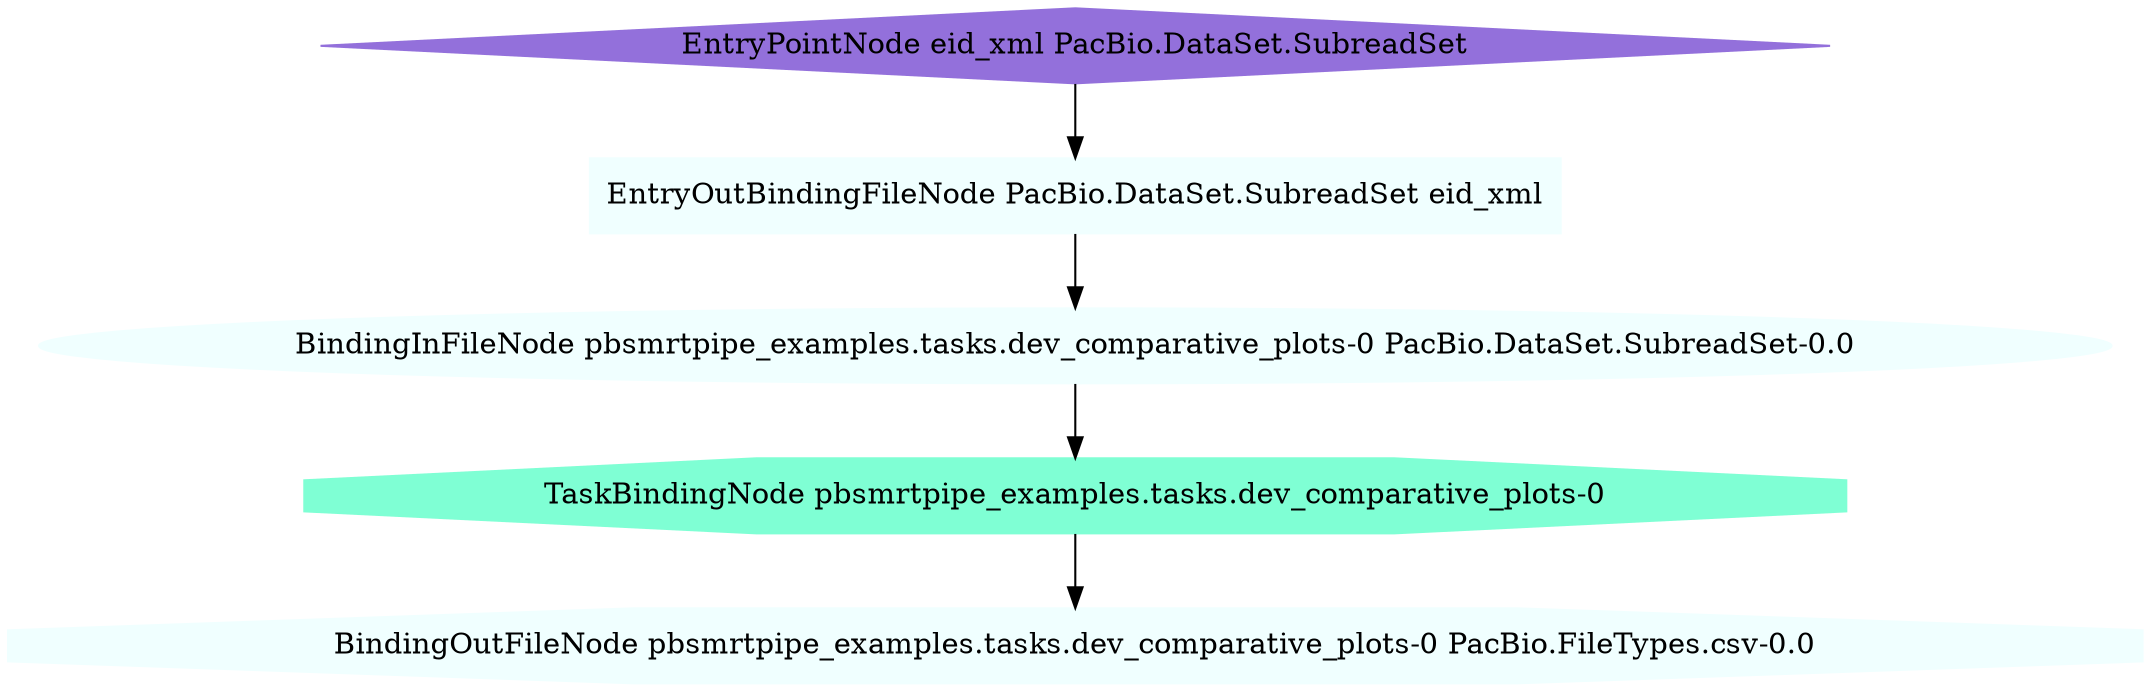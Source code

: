 strict digraph G {
"EntryOutBindingFileNode PacBio.DataSet.SubreadSet eid_xml" [ color=azure style=filled fillcolor=azure shape=rectangle ] ;
"TaskBindingNode pbsmrtpipe_examples.tasks.dev_comparative_plots-0" [ color=aquamarine style=filled fillcolor=aquamarine shape=octagon ] ;
"BindingInFileNode pbsmrtpipe_examples.tasks.dev_comparative_plots-0 PacBio.DataSet.SubreadSet-0.0" [ color=azure style=filled fillcolor=azure shape=ellipse ] ;
"EntryPointNode eid_xml PacBio.DataSet.SubreadSet" [ color=mediumpurple style=filled fillcolor=mediumpurple shape=diamond ] ;
"BindingOutFileNode pbsmrtpipe_examples.tasks.dev_comparative_plots-0 PacBio.FileTypes.csv-0.0" [ color=azure style=filled fillcolor=azure shape=octagon ] ;
"EntryOutBindingFileNode PacBio.DataSet.SubreadSet eid_xml" -> "BindingInFileNode pbsmrtpipe_examples.tasks.dev_comparative_plots-0 PacBio.DataSet.SubreadSet-0.0" ;
"TaskBindingNode pbsmrtpipe_examples.tasks.dev_comparative_plots-0" -> "BindingOutFileNode pbsmrtpipe_examples.tasks.dev_comparative_plots-0 PacBio.FileTypes.csv-0.0" ;
"BindingInFileNode pbsmrtpipe_examples.tasks.dev_comparative_plots-0 PacBio.DataSet.SubreadSet-0.0" -> "TaskBindingNode pbsmrtpipe_examples.tasks.dev_comparative_plots-0" ;
"EntryPointNode eid_xml PacBio.DataSet.SubreadSet" -> "EntryOutBindingFileNode PacBio.DataSet.SubreadSet eid_xml" ;
}